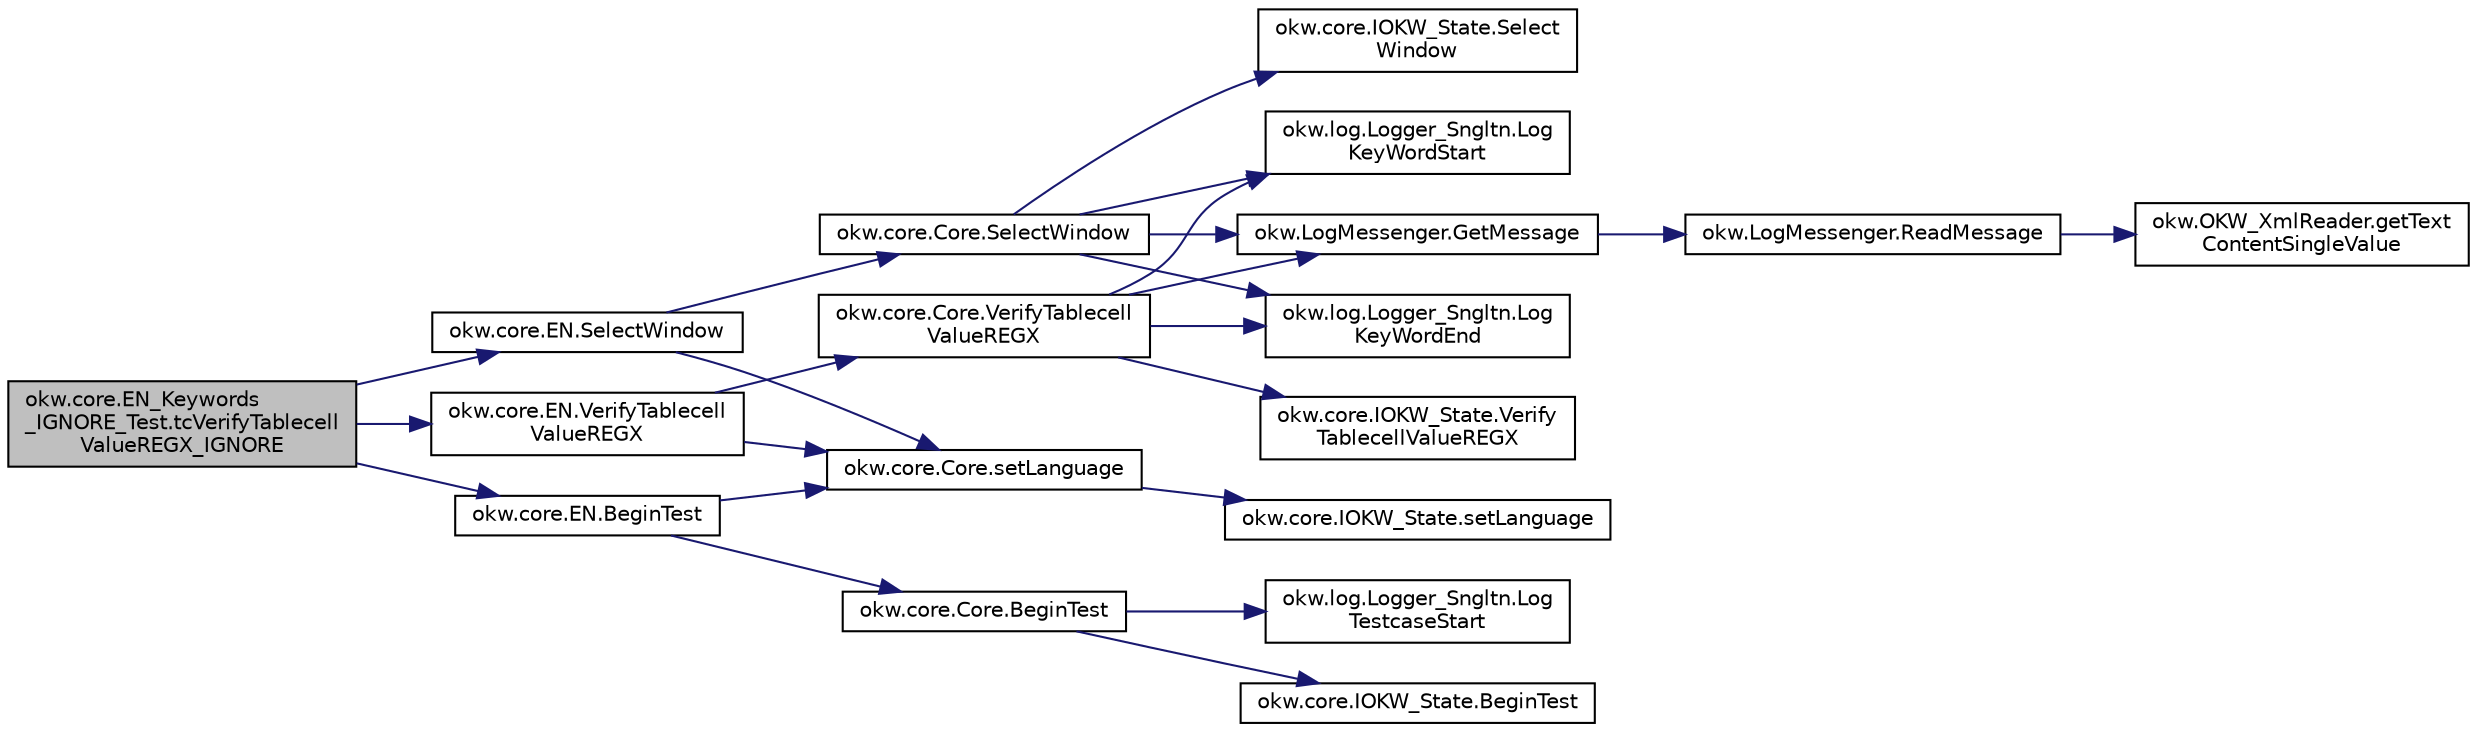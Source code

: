 digraph "okw.core.EN_Keywords_IGNORE_Test.tcVerifyTablecellValueREGX_IGNORE"
{
 // INTERACTIVE_SVG=YES
 // LATEX_PDF_SIZE
  edge [fontname="Helvetica",fontsize="10",labelfontname="Helvetica",labelfontsize="10"];
  node [fontname="Helvetica",fontsize="10",shape=record];
  rankdir="LR";
  Node1502 [label="okw.core.EN_Keywords\l_IGNORE_Test.tcVerifyTablecell\lValueREGX_IGNORE",height=0.2,width=0.4,color="black", fillcolor="grey75", style="filled", fontcolor="black",tooltip=" "];
  Node1502 -> Node1503 [color="midnightblue",fontsize="10",style="solid",fontname="Helvetica"];
  Node1503 [label="okw.core.EN.BeginTest",height=0.2,width=0.4,color="black", fillcolor="white", style="filled",URL="$classokw_1_1core_1_1_e_n.html#aef613b0a3e6bb8a9623984db145cae69",tooltip="Markiert den Anfang eines neuen Testfalls."];
  Node1503 -> Node1504 [color="midnightblue",fontsize="10",style="solid",fontname="Helvetica"];
  Node1504 [label="okw.core.Core.setLanguage",height=0.2,width=0.4,color="black", fillcolor="white", style="filled",URL="$classokw_1_1core_1_1_core.html#ab4e0f723d27cb11c944ec4c82c426100",tooltip="Setzt die Sprache auf den gegebenen wert Language."];
  Node1504 -> Node1505 [color="midnightblue",fontsize="10",style="solid",fontname="Helvetica"];
  Node1505 [label="okw.core.IOKW_State.setLanguage",height=0.2,width=0.4,color="black", fillcolor="white", style="filled",URL="$interfaceokw_1_1core_1_1_i_o_k_w___state.html#a866baa0bde08a47418f54d63bdb56097",tooltip="Interne Methode zum setzen der Sprache für die sprachabhängigen Ausgaben der Dokumentation (Log)."];
  Node1503 -> Node1506 [color="midnightblue",fontsize="10",style="solid",fontname="Helvetica"];
  Node1506 [label="okw.core.Core.BeginTest",height=0.2,width=0.4,color="black", fillcolor="white", style="filled",URL="$classokw_1_1core_1_1_core.html#acfefe92468c9eb9e951846372726c4d8",tooltip="Markiert den Anfang eines neuen Testfalls."];
  Node1506 -> Node1507 [color="midnightblue",fontsize="10",style="solid",fontname="Helvetica"];
  Node1507 [label="okw.log.Logger_Sngltn.Log\lTestcaseStart",height=0.2,width=0.4,color="black", fillcolor="white", style="filled",URL="$classokw_1_1log_1_1_logger___sngltn.html#a60f4ad59db847ae61df928f9920f3deb",tooltip="Ausgabe des Testfalls."];
  Node1506 -> Node1508 [color="midnightblue",fontsize="10",style="solid",fontname="Helvetica"];
  Node1508 [label="okw.core.IOKW_State.BeginTest",height=0.2,width=0.4,color="black", fillcolor="white", style="filled",URL="$interfaceokw_1_1core_1_1_i_o_k_w___state.html#ae5480ddb1fc37eade5d899d335bc4b13",tooltip="Markiert den Anfang eines neuen Testfalls."];
  Node1502 -> Node1509 [color="midnightblue",fontsize="10",style="solid",fontname="Helvetica"];
  Node1509 [label="okw.core.EN.SelectWindow",height=0.2,width=0.4,color="black", fillcolor="white", style="filled",URL="$classokw_1_1core_1_1_e_n.html#a2b61c2b39a9cfdbdfd25fe0e3d43785b",tooltip="Setzt den Kontext auf das gegebene Fenster."];
  Node1509 -> Node1504 [color="midnightblue",fontsize="10",style="solid",fontname="Helvetica"];
  Node1509 -> Node1510 [color="midnightblue",fontsize="10",style="solid",fontname="Helvetica"];
  Node1510 [label="okw.core.Core.SelectWindow",height=0.2,width=0.4,color="black", fillcolor="white", style="filled",URL="$classokw_1_1core_1_1_core.html#a6a68660eb5e34965522896e2a5c48314",tooltip="Setzt den Kontext auf das gegebene Fenster."];
  Node1510 -> Node1511 [color="midnightblue",fontsize="10",style="solid",fontname="Helvetica"];
  Node1511 [label="okw.log.Logger_Sngltn.Log\lKeyWordStart",height=0.2,width=0.4,color="black", fillcolor="white", style="filled",URL="$classokw_1_1log_1_1_logger___sngltn.html#a70ec25e200e00ecefc544e8fd371d2ef",tooltip="Ausgabe eines Schlüsselwortes."];
  Node1510 -> Node1512 [color="midnightblue",fontsize="10",style="solid",fontname="Helvetica"];
  Node1512 [label="okw.LogMessenger.GetMessage",height=0.2,width=0.4,color="black", fillcolor="white", style="filled",URL="$classokw_1_1_log_messenger.html#af225d1f037d47b3b085175c09d78bdd2",tooltip="Holt die Log-Meldung für MethodeNmae/Textkey ohne weitere Parameter."];
  Node1512 -> Node1513 [color="midnightblue",fontsize="10",style="solid",fontname="Helvetica"];
  Node1513 [label="okw.LogMessenger.ReadMessage",height=0.2,width=0.4,color="black", fillcolor="white", style="filled",URL="$classokw_1_1_log_messenger.html#a530cd6ab82ec82a04206a2e976ec06e3",tooltip="Interne Kernfunktion holt die Log-Meldung mit Platzhaltern aus der XML-Datei."];
  Node1513 -> Node1514 [color="midnightblue",fontsize="10",style="solid",fontname="Helvetica"];
  Node1514 [label="okw.OKW_XmlReader.getText\lContentSingleValue",height=0.2,width=0.4,color="black", fillcolor="white", style="filled",URL="$classokw_1_1_o_k_w___xml_reader.html#ab920b5335a2e1429c14cc5f8e79f39eb",tooltip="Lies den TextContent eines Tag."];
  Node1510 -> Node1515 [color="midnightblue",fontsize="10",style="solid",fontname="Helvetica"];
  Node1515 [label="okw.core.IOKW_State.Select\lWindow",height=0.2,width=0.4,color="black", fillcolor="white", style="filled",URL="$interfaceokw_1_1core_1_1_i_o_k_w___state.html#ad4fc9610ed5b1176590a45b55e6ac7f0",tooltip="Setzt den Kontext auf das gegebene Fenster."];
  Node1510 -> Node1516 [color="midnightblue",fontsize="10",style="solid",fontname="Helvetica"];
  Node1516 [label="okw.log.Logger_Sngltn.Log\lKeyWordEnd",height=0.2,width=0.4,color="black", fillcolor="white", style="filled",URL="$classokw_1_1log_1_1_logger___sngltn.html#aa7d2da98631d21644da70c187f03155e",tooltip="LogKeyWordEnd:"];
  Node1502 -> Node1517 [color="midnightblue",fontsize="10",style="solid",fontname="Helvetica"];
  Node1517 [label="okw.core.EN.VerifyTablecell\lValueREGX",height=0.2,width=0.4,color="black", fillcolor="white", style="filled",URL="$classokw_1_1core_1_1_e_n.html#aa7f564b9473f69377d40c80e0508752a",tooltip="Vergleicht den Inhalt der gegebenen Tabellenzelle mit dem erwarteten Wert."];
  Node1517 -> Node1504 [color="midnightblue",fontsize="10",style="solid",fontname="Helvetica"];
  Node1517 -> Node1518 [color="midnightblue",fontsize="10",style="solid",fontname="Helvetica"];
  Node1518 [label="okw.core.Core.VerifyTablecell\lValueREGX",height=0.2,width=0.4,color="black", fillcolor="white", style="filled",URL="$classokw_1_1core_1_1_core.html#a3c0af68470649d10f4143ac58398ef03",tooltip="Vergleicht den Inhalt der gegebenen Tabellenzelle mit dem erwarteten Wert."];
  Node1518 -> Node1511 [color="midnightblue",fontsize="10",style="solid",fontname="Helvetica"];
  Node1518 -> Node1512 [color="midnightblue",fontsize="10",style="solid",fontname="Helvetica"];
  Node1518 -> Node1519 [color="midnightblue",fontsize="10",style="solid",fontname="Helvetica"];
  Node1519 [label="okw.core.IOKW_State.Verify\lTablecellValueREGX",height=0.2,width=0.4,color="black", fillcolor="white", style="filled",URL="$interfaceokw_1_1core_1_1_i_o_k_w___state.html#a4e452e946ec073b880a8e3d952b9340e",tooltip="Vergleicht den Inhalt der gegebenen Tabellenzelle mit dem erwarteten Wert."];
  Node1518 -> Node1516 [color="midnightblue",fontsize="10",style="solid",fontname="Helvetica"];
}
